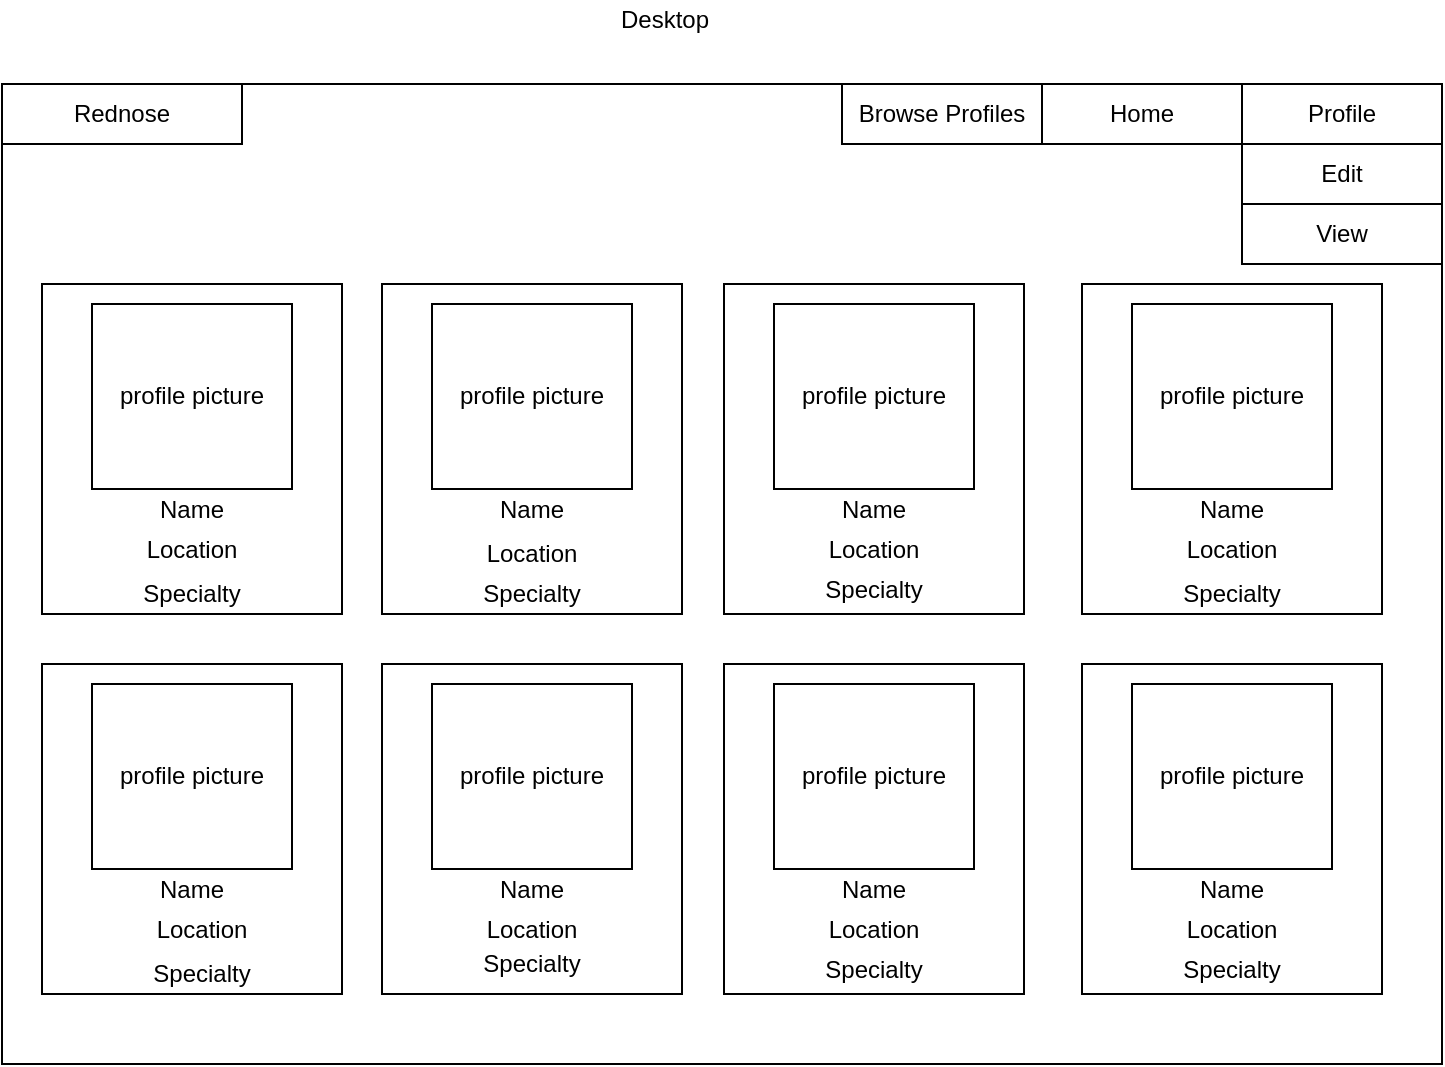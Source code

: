 <mxfile version="13.1.3">
    <diagram id="6hGFLwfOUW9BJ-s0fimq" name="Page-1">
        <mxGraphModel dx="1448" dy="860" grid="1" gridSize="10" guides="1" tooltips="1" connect="1" arrows="1" fold="1" page="1" pageScale="1" pageWidth="827" pageHeight="1169" math="0" shadow="0">
            <root>
                <mxCell id="0"/>
                <mxCell id="1" parent="0"/>
                <mxCell id="2" value="" style="rounded=0;whiteSpace=wrap;html=1;" parent="1" vertex="1">
                    <mxGeometry x="180" y="260" width="720" height="490" as="geometry"/>
                </mxCell>
                <mxCell id="24" value="Rednose" style="rounded=0;whiteSpace=wrap;html=1;" parent="1" vertex="1">
                    <mxGeometry x="180" y="260" width="120" height="30" as="geometry"/>
                </mxCell>
                <mxCell id="27" value="Home" style="rounded=0;whiteSpace=wrap;html=1;" parent="1" vertex="1">
                    <mxGeometry x="700" y="260" width="100" height="30" as="geometry"/>
                </mxCell>
                <mxCell id="28" value="Profile" style="rounded=0;whiteSpace=wrap;html=1;" parent="1" vertex="1">
                    <mxGeometry x="800" y="260" width="100" height="30" as="geometry"/>
                </mxCell>
                <mxCell id="30" value="" style="rounded=0;whiteSpace=wrap;html=1;" parent="1" vertex="1">
                    <mxGeometry x="200" y="360" width="150" height="165" as="geometry"/>
                </mxCell>
                <mxCell id="32" value="profile picture" style="rounded=0;whiteSpace=wrap;html=1;" parent="1" vertex="1">
                    <mxGeometry x="225" y="370" width="100" height="92.5" as="geometry"/>
                </mxCell>
                <mxCell id="44" value="Desktop" style="text;html=1;align=center;verticalAlign=middle;resizable=0;points=[];autosize=1;" parent="1" vertex="1">
                    <mxGeometry x="481" y="218" width="60" height="20" as="geometry"/>
                </mxCell>
                <mxCell id="45" value="Edit" style="rounded=0;whiteSpace=wrap;html=1;" parent="1" vertex="1">
                    <mxGeometry x="800" y="290" width="100" height="30" as="geometry"/>
                </mxCell>
                <mxCell id="46" value="View" style="rounded=0;whiteSpace=wrap;html=1;" parent="1" vertex="1">
                    <mxGeometry x="800" y="320" width="100" height="30" as="geometry"/>
                </mxCell>
                <mxCell id="47" style="edgeStyle=orthogonalEdgeStyle;rounded=0;orthogonalLoop=1;jettySize=auto;html=1;exitX=0.5;exitY=1;exitDx=0;exitDy=0;" parent="1" source="30" target="30" edge="1">
                    <mxGeometry relative="1" as="geometry"/>
                </mxCell>
                <mxCell id="84" value="" style="rounded=0;whiteSpace=wrap;html=1;" vertex="1" parent="1">
                    <mxGeometry x="200" y="550" width="150" height="165" as="geometry"/>
                </mxCell>
                <mxCell id="85" value="" style="rounded=0;whiteSpace=wrap;html=1;" vertex="1" parent="1">
                    <mxGeometry x="370" y="550" width="150" height="165" as="geometry"/>
                </mxCell>
                <mxCell id="86" value="" style="rounded=0;whiteSpace=wrap;html=1;" vertex="1" parent="1">
                    <mxGeometry x="370" y="360" width="150" height="165" as="geometry"/>
                </mxCell>
                <mxCell id="87" value="" style="rounded=0;whiteSpace=wrap;html=1;" vertex="1" parent="1">
                    <mxGeometry x="541" y="550" width="150" height="165" as="geometry"/>
                </mxCell>
                <mxCell id="88" value="" style="rounded=0;whiteSpace=wrap;html=1;" vertex="1" parent="1">
                    <mxGeometry x="541" y="360" width="150" height="165" as="geometry"/>
                </mxCell>
                <mxCell id="89" value="" style="rounded=0;whiteSpace=wrap;html=1;" vertex="1" parent="1">
                    <mxGeometry x="720" y="550" width="150" height="165" as="geometry"/>
                </mxCell>
                <mxCell id="90" value="" style="rounded=0;whiteSpace=wrap;html=1;" vertex="1" parent="1">
                    <mxGeometry x="720" y="360" width="150" height="165" as="geometry"/>
                </mxCell>
                <mxCell id="97" value="profile picture" style="rounded=0;whiteSpace=wrap;html=1;" vertex="1" parent="1">
                    <mxGeometry x="745" y="560" width="100" height="92.5" as="geometry"/>
                </mxCell>
                <mxCell id="98" value="profile picture" style="rounded=0;whiteSpace=wrap;html=1;" vertex="1" parent="1">
                    <mxGeometry x="566" y="560" width="100" height="92.5" as="geometry"/>
                </mxCell>
                <mxCell id="99" value="profile picture" style="rounded=0;whiteSpace=wrap;html=1;" vertex="1" parent="1">
                    <mxGeometry x="745" y="370" width="100" height="92.5" as="geometry"/>
                </mxCell>
                <mxCell id="100" value="profile picture" style="rounded=0;whiteSpace=wrap;html=1;" vertex="1" parent="1">
                    <mxGeometry x="566" y="370" width="100" height="92.5" as="geometry"/>
                </mxCell>
                <mxCell id="101" value="profile picture" style="rounded=0;whiteSpace=wrap;html=1;" vertex="1" parent="1">
                    <mxGeometry x="395" y="370" width="100" height="92.5" as="geometry"/>
                </mxCell>
                <mxCell id="102" value="profile picture" style="rounded=0;whiteSpace=wrap;html=1;" vertex="1" parent="1">
                    <mxGeometry x="395" y="560" width="100" height="92.5" as="geometry"/>
                </mxCell>
                <mxCell id="103" value="profile picture" style="rounded=0;whiteSpace=wrap;html=1;" vertex="1" parent="1">
                    <mxGeometry x="225" y="560" width="100" height="92.5" as="geometry"/>
                </mxCell>
                <mxCell id="104" value="Specialty" style="text;html=1;strokeColor=none;fillColor=none;align=center;verticalAlign=middle;whiteSpace=wrap;rounded=0;" vertex="1" parent="1">
                    <mxGeometry x="230" y="505" width="90" height="20" as="geometry"/>
                </mxCell>
                <mxCell id="105" value="Location" style="text;html=1;strokeColor=none;fillColor=none;align=center;verticalAlign=middle;whiteSpace=wrap;rounded=0;" vertex="1" parent="1">
                    <mxGeometry x="230" y="482.5" width="90" height="20" as="geometry"/>
                </mxCell>
                <mxCell id="106" value="Name" style="text;html=1;strokeColor=none;fillColor=none;align=center;verticalAlign=middle;whiteSpace=wrap;rounded=0;" vertex="1" parent="1">
                    <mxGeometry x="230" y="462.5" width="90" height="20" as="geometry"/>
                </mxCell>
                <mxCell id="107" value="Name" style="text;html=1;strokeColor=none;fillColor=none;align=center;verticalAlign=middle;whiteSpace=wrap;rounded=0;" vertex="1" parent="1">
                    <mxGeometry x="750" y="462.5" width="90" height="20" as="geometry"/>
                </mxCell>
                <mxCell id="108" value="Name" style="text;html=1;strokeColor=none;fillColor=none;align=center;verticalAlign=middle;whiteSpace=wrap;rounded=0;" vertex="1" parent="1">
                    <mxGeometry x="571" y="462.5" width="90" height="20" as="geometry"/>
                </mxCell>
                <mxCell id="109" value="Name" style="text;html=1;strokeColor=none;fillColor=none;align=center;verticalAlign=middle;whiteSpace=wrap;rounded=0;" vertex="1" parent="1">
                    <mxGeometry x="400" y="462.5" width="90" height="20" as="geometry"/>
                </mxCell>
                <mxCell id="110" value="Name" style="text;html=1;strokeColor=none;fillColor=none;align=center;verticalAlign=middle;whiteSpace=wrap;rounded=0;" vertex="1" parent="1">
                    <mxGeometry x="750" y="652.5" width="90" height="20" as="geometry"/>
                </mxCell>
                <mxCell id="111" value="Name" style="text;html=1;strokeColor=none;fillColor=none;align=center;verticalAlign=middle;whiteSpace=wrap;rounded=0;" vertex="1" parent="1">
                    <mxGeometry x="571" y="652.5" width="90" height="20" as="geometry"/>
                </mxCell>
                <mxCell id="112" value="Name" style="text;html=1;strokeColor=none;fillColor=none;align=center;verticalAlign=middle;whiteSpace=wrap;rounded=0;" vertex="1" parent="1">
                    <mxGeometry x="400" y="652.5" width="90" height="20" as="geometry"/>
                </mxCell>
                <mxCell id="113" value="Name" style="text;html=1;strokeColor=none;fillColor=none;align=center;verticalAlign=middle;whiteSpace=wrap;rounded=0;" vertex="1" parent="1">
                    <mxGeometry x="230" y="652.5" width="90" height="20" as="geometry"/>
                </mxCell>
                <mxCell id="115" value="Location" style="text;html=1;strokeColor=none;fillColor=none;align=center;verticalAlign=middle;whiteSpace=wrap;rounded=0;" vertex="1" parent="1">
                    <mxGeometry x="750" y="482.5" width="90" height="20" as="geometry"/>
                </mxCell>
                <mxCell id="116" value="Location" style="text;html=1;strokeColor=none;fillColor=none;align=center;verticalAlign=middle;whiteSpace=wrap;rounded=0;" vertex="1" parent="1">
                    <mxGeometry x="571" y="482.5" width="90" height="20" as="geometry"/>
                </mxCell>
                <mxCell id="117" value="Location" style="text;html=1;strokeColor=none;fillColor=none;align=center;verticalAlign=middle;whiteSpace=wrap;rounded=0;" vertex="1" parent="1">
                    <mxGeometry x="400" y="485" width="90" height="20" as="geometry"/>
                </mxCell>
                <mxCell id="118" value="Location" style="text;html=1;strokeColor=none;fillColor=none;align=center;verticalAlign=middle;whiteSpace=wrap;rounded=0;" vertex="1" parent="1">
                    <mxGeometry x="750" y="672.5" width="90" height="20" as="geometry"/>
                </mxCell>
                <mxCell id="119" value="Location" style="text;html=1;strokeColor=none;fillColor=none;align=center;verticalAlign=middle;whiteSpace=wrap;rounded=0;" vertex="1" parent="1">
                    <mxGeometry x="571" y="672.5" width="90" height="20" as="geometry"/>
                </mxCell>
                <mxCell id="120" value="Location" style="text;html=1;strokeColor=none;fillColor=none;align=center;verticalAlign=middle;whiteSpace=wrap;rounded=0;" vertex="1" parent="1">
                    <mxGeometry x="400" y="672.5" width="90" height="20" as="geometry"/>
                </mxCell>
                <mxCell id="121" value="Location" style="text;html=1;strokeColor=none;fillColor=none;align=center;verticalAlign=middle;whiteSpace=wrap;rounded=0;" vertex="1" parent="1">
                    <mxGeometry x="235" y="672.5" width="90" height="20" as="geometry"/>
                </mxCell>
                <mxCell id="122" value="Specialty" style="text;html=1;strokeColor=none;fillColor=none;align=center;verticalAlign=middle;whiteSpace=wrap;rounded=0;" vertex="1" parent="1">
                    <mxGeometry x="571" y="502.5" width="90" height="20" as="geometry"/>
                </mxCell>
                <mxCell id="123" value="Specialty" style="text;html=1;strokeColor=none;fillColor=none;align=center;verticalAlign=middle;whiteSpace=wrap;rounded=0;" vertex="1" parent="1">
                    <mxGeometry x="400" y="505" width="90" height="20" as="geometry"/>
                </mxCell>
                <mxCell id="124" value="Specialty" style="text;html=1;strokeColor=none;fillColor=none;align=center;verticalAlign=middle;whiteSpace=wrap;rounded=0;" vertex="1" parent="1">
                    <mxGeometry x="750" y="505" width="90" height="20" as="geometry"/>
                </mxCell>
                <mxCell id="125" value="Specialty" style="text;html=1;strokeColor=none;fillColor=none;align=center;verticalAlign=middle;whiteSpace=wrap;rounded=0;" vertex="1" parent="1">
                    <mxGeometry x="750" y="692.5" width="90" height="20" as="geometry"/>
                </mxCell>
                <mxCell id="126" value="Specialty" style="text;html=1;strokeColor=none;fillColor=none;align=center;verticalAlign=middle;whiteSpace=wrap;rounded=0;" vertex="1" parent="1">
                    <mxGeometry x="571" y="692.5" width="90" height="20" as="geometry"/>
                </mxCell>
                <mxCell id="127" value="Specialty" style="text;html=1;strokeColor=none;fillColor=none;align=center;verticalAlign=middle;whiteSpace=wrap;rounded=0;" vertex="1" parent="1">
                    <mxGeometry x="400" y="690" width="90" height="20" as="geometry"/>
                </mxCell>
                <mxCell id="128" value="Specialty" style="text;html=1;strokeColor=none;fillColor=none;align=center;verticalAlign=middle;whiteSpace=wrap;rounded=0;" vertex="1" parent="1">
                    <mxGeometry x="235" y="695" width="90" height="20" as="geometry"/>
                </mxCell>
                <mxCell id="129" value="Browse Profiles" style="rounded=0;whiteSpace=wrap;html=1;" vertex="1" parent="1">
                    <mxGeometry x="600" y="260" width="100" height="30" as="geometry"/>
                </mxCell>
            </root>
        </mxGraphModel>
    </diagram>
</mxfile>